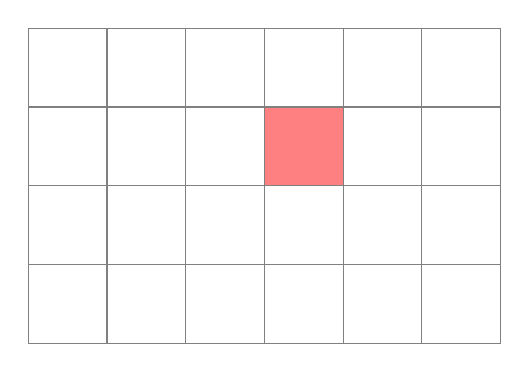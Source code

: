 ﻿\begin{tikzpicture}[scale=1]
\fill[red!50] (3,2) rectangle ++ (1,1);
\draw[gray, step=1] (0,0) grid (6,4);
\end{tikzpicture}